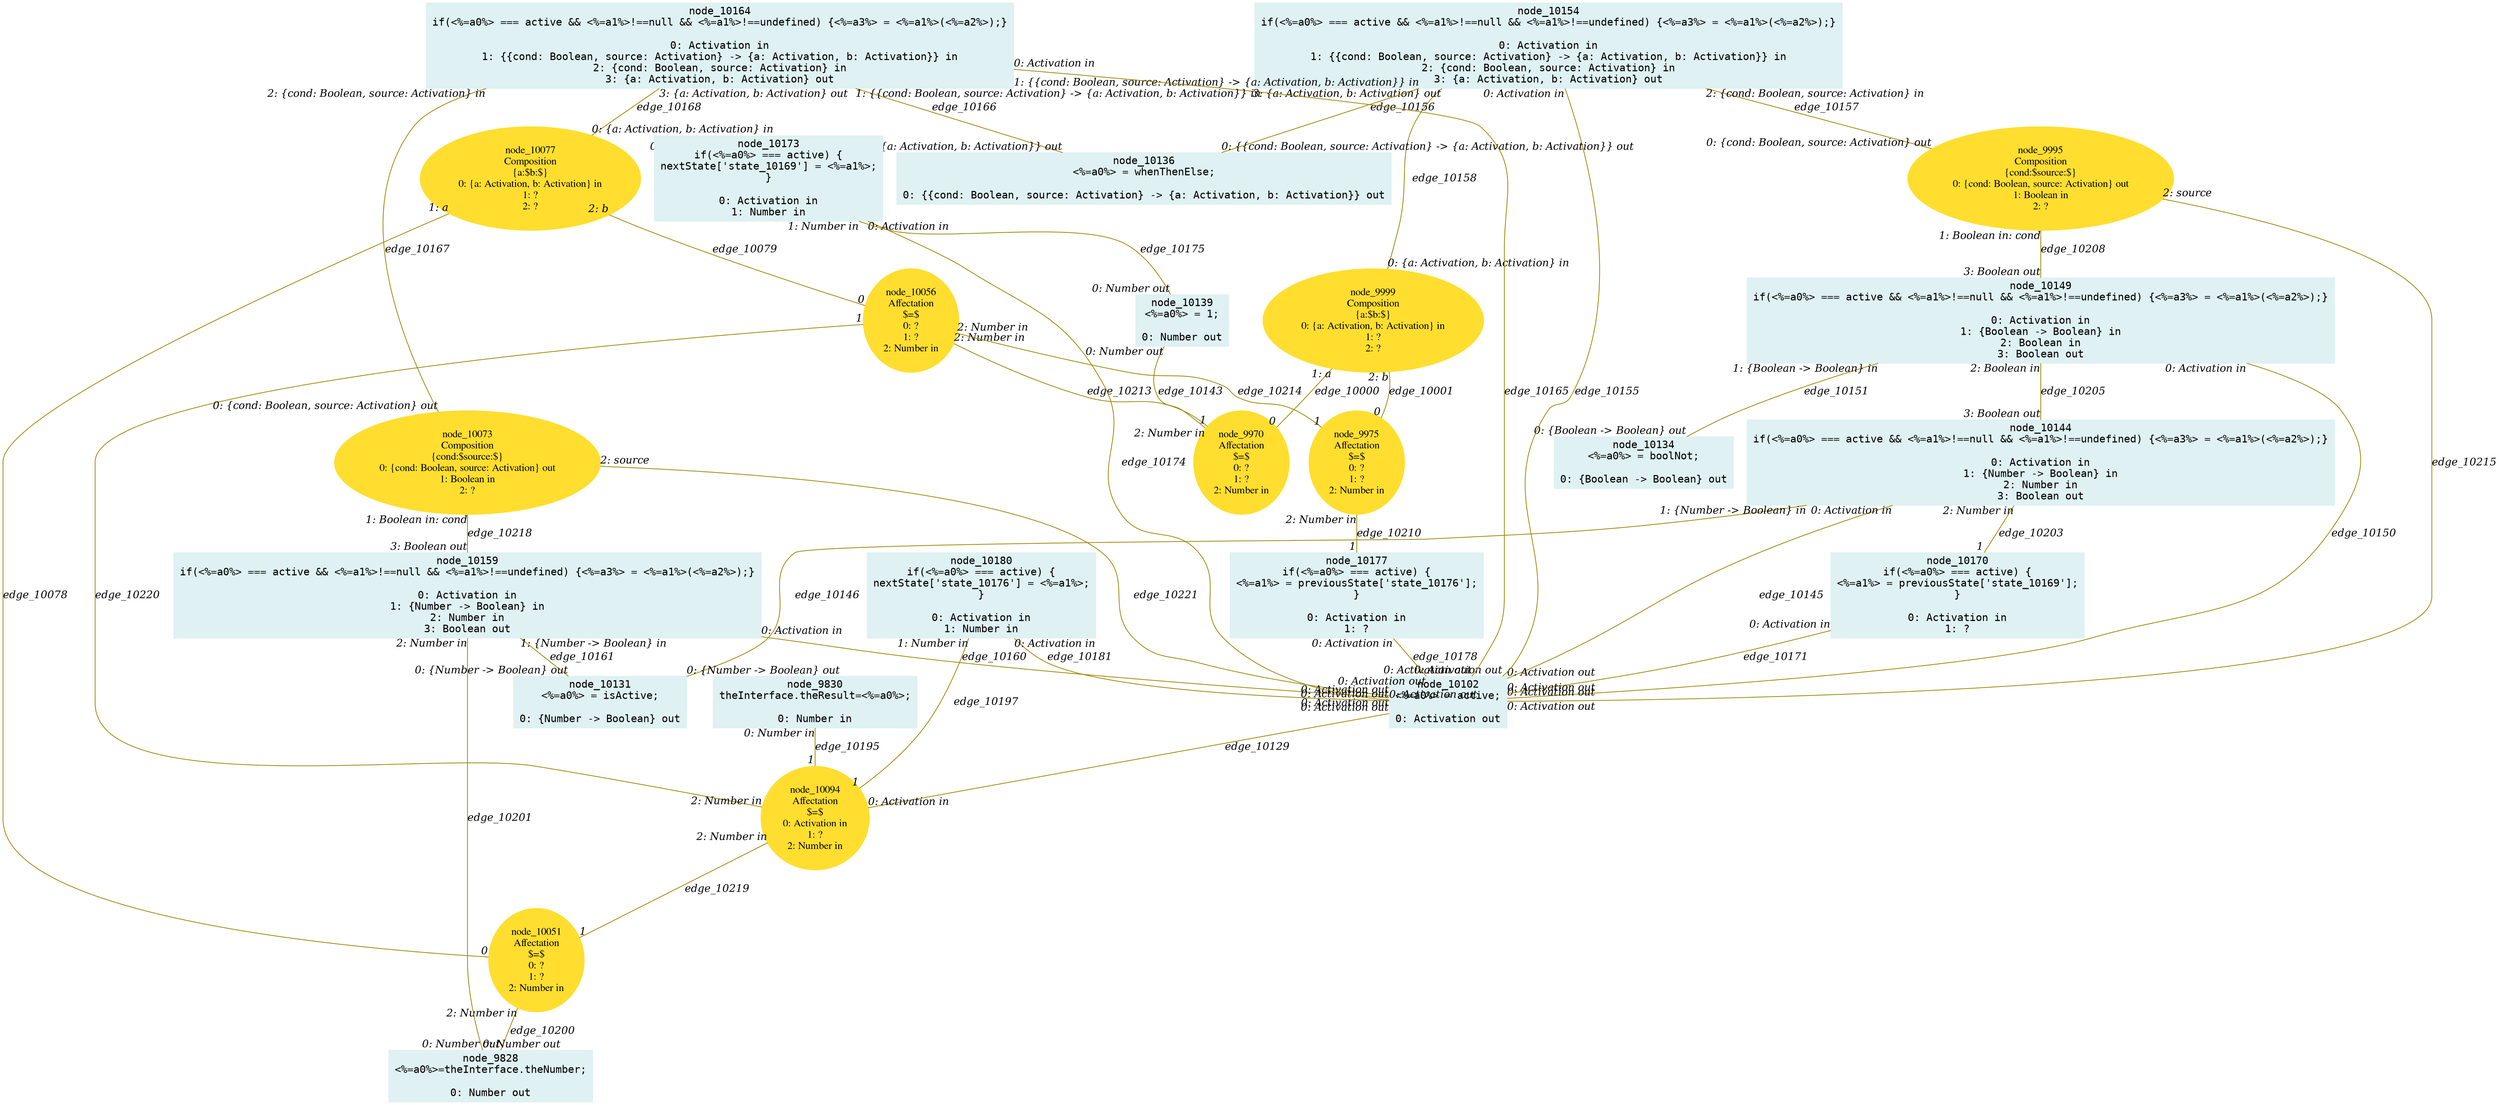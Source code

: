 digraph g{node_9828 [shape="box", style="filled", color="#dff1f2", fontname="Courier", label="node_9828
<%=a0%>=theInterface.theNumber;

0: Number out" ]
node_9830 [shape="box", style="filled", color="#dff1f2", fontname="Courier", label="node_9830
theInterface.theResult=<%=a0%>;

0: Number in" ]
node_9970 [shape="ellipse", style="filled", color="#ffde2f", fontname="Times", label="node_9970
Affectation
$=$
0: ?
1: ?
2: Number in" ]
node_9975 [shape="ellipse", style="filled", color="#ffde2f", fontname="Times", label="node_9975
Affectation
$=$
0: ?
1: ?
2: Number in" ]
node_9995 [shape="ellipse", style="filled", color="#ffde2f", fontname="Times", label="node_9995
Composition
{cond:$source:$}
0: {cond: Boolean, source: Activation} out
1: Boolean in
2: ?" ]
node_9999 [shape="ellipse", style="filled", color="#ffde2f", fontname="Times", label="node_9999
Composition
{a:$b:$}
0: {a: Activation, b: Activation} in
1: ?
2: ?" ]
node_10051 [shape="ellipse", style="filled", color="#ffde2f", fontname="Times", label="node_10051
Affectation
$=$
0: ?
1: ?
2: Number in" ]
node_10056 [shape="ellipse", style="filled", color="#ffde2f", fontname="Times", label="node_10056
Affectation
$=$
0: ?
1: ?
2: Number in" ]
node_10073 [shape="ellipse", style="filled", color="#ffde2f", fontname="Times", label="node_10073
Composition
{cond:$source:$}
0: {cond: Boolean, source: Activation} out
1: Boolean in
2: ?" ]
node_10077 [shape="ellipse", style="filled", color="#ffde2f", fontname="Times", label="node_10077
Composition
{a:$b:$}
0: {a: Activation, b: Activation} in
1: ?
2: ?" ]
node_10094 [shape="ellipse", style="filled", color="#ffde2f", fontname="Times", label="node_10094
Affectation
$=$
0: Activation in
1: ?
2: Number in" ]
node_10102 [shape="box", style="filled", color="#dff1f2", fontname="Courier", label="node_10102
<%=a0%> = active;

0: Activation out" ]
node_10131 [shape="box", style="filled", color="#dff1f2", fontname="Courier", label="node_10131
<%=a0%> = isActive;

0: {Number -> Boolean} out" ]
node_10134 [shape="box", style="filled", color="#dff1f2", fontname="Courier", label="node_10134
<%=a0%> = boolNot;

0: {Boolean -> Boolean} out" ]
node_10136 [shape="box", style="filled", color="#dff1f2", fontname="Courier", label="node_10136
<%=a0%> = whenThenElse;

0: {{cond: Boolean, source: Activation} -> {a: Activation, b: Activation}} out" ]
node_10139 [shape="box", style="filled", color="#dff1f2", fontname="Courier", label="node_10139
<%=a0%> = 1;

0: Number out" ]
node_10144 [shape="box", style="filled", color="#dff1f2", fontname="Courier", label="node_10144
if(<%=a0%> === active && <%=a1%>!==null && <%=a1%>!==undefined) {<%=a3%> = <%=a1%>(<%=a2%>);}

0: Activation in
1: {Number -> Boolean} in
2: Number in
3: Boolean out" ]
node_10149 [shape="box", style="filled", color="#dff1f2", fontname="Courier", label="node_10149
if(<%=a0%> === active && <%=a1%>!==null && <%=a1%>!==undefined) {<%=a3%> = <%=a1%>(<%=a2%>);}

0: Activation in
1: {Boolean -> Boolean} in
2: Boolean in
3: Boolean out" ]
node_10154 [shape="box", style="filled", color="#dff1f2", fontname="Courier", label="node_10154
if(<%=a0%> === active && <%=a1%>!==null && <%=a1%>!==undefined) {<%=a3%> = <%=a1%>(<%=a2%>);}

0: Activation in
1: {{cond: Boolean, source: Activation} -> {a: Activation, b: Activation}} in
2: {cond: Boolean, source: Activation} in
3: {a: Activation, b: Activation} out" ]
node_10159 [shape="box", style="filled", color="#dff1f2", fontname="Courier", label="node_10159
if(<%=a0%> === active && <%=a1%>!==null && <%=a1%>!==undefined) {<%=a3%> = <%=a1%>(<%=a2%>);}

0: Activation in
1: {Number -> Boolean} in
2: Number in
3: Boolean out" ]
node_10164 [shape="box", style="filled", color="#dff1f2", fontname="Courier", label="node_10164
if(<%=a0%> === active && <%=a1%>!==null && <%=a1%>!==undefined) {<%=a3%> = <%=a1%>(<%=a2%>);}

0: Activation in
1: {{cond: Boolean, source: Activation} -> {a: Activation, b: Activation}} in
2: {cond: Boolean, source: Activation} in
3: {a: Activation, b: Activation} out" ]
node_10170 [shape="box", style="filled", color="#dff1f2", fontname="Courier", label="node_10170
if(<%=a0%> === active) {
<%=a1%> = previousState['state_10169'];
}

0: Activation in
1: ?" ]
node_10173 [shape="box", style="filled", color="#dff1f2", fontname="Courier", label="node_10173
if(<%=a0%> === active) {
nextState['state_10169'] = <%=a1%>;
}

0: Activation in
1: Number in" ]
node_10177 [shape="box", style="filled", color="#dff1f2", fontname="Courier", label="node_10177
if(<%=a0%> === active) {
<%=a1%> = previousState['state_10176'];
}

0: Activation in
1: ?" ]
node_10180 [shape="box", style="filled", color="#dff1f2", fontname="Courier", label="node_10180
if(<%=a0%> === active) {
nextState['state_10176'] = <%=a1%>;
}

0: Activation in
1: Number in" ]
node_9999 -> node_9970 [dir=none, arrowHead=none, fontname="Times-Italic", arrowsize=1, color="#9d8400", label="edge_10000",  headlabel="0", taillabel="1: a" ]
node_9999 -> node_9975 [dir=none, arrowHead=none, fontname="Times-Italic", arrowsize=1, color="#9d8400", label="edge_10001",  headlabel="0", taillabel="2: b" ]
node_10077 -> node_10051 [dir=none, arrowHead=none, fontname="Times-Italic", arrowsize=1, color="#9d8400", label="edge_10078",  headlabel="0", taillabel="1: a" ]
node_10077 -> node_10056 [dir=none, arrowHead=none, fontname="Times-Italic", arrowsize=1, color="#9d8400", label="edge_10079",  headlabel="0", taillabel="2: b" ]
node_10102 -> node_10094 [dir=none, arrowHead=none, fontname="Times-Italic", arrowsize=1, color="#9d8400", label="edge_10129",  headlabel="0: Activation in", taillabel="0: Activation out" ]
node_10139 -> node_9970 [dir=none, arrowHead=none, fontname="Times-Italic", arrowsize=1, color="#9d8400", label="edge_10143",  headlabel="2: Number in", taillabel="0: Number out" ]
node_10144 -> node_10102 [dir=none, arrowHead=none, fontname="Times-Italic", arrowsize=1, color="#9d8400", label="edge_10145",  headlabel="0: Activation out", taillabel="0: Activation in" ]
node_10144 -> node_10131 [dir=none, arrowHead=none, fontname="Times-Italic", arrowsize=1, color="#9d8400", label="edge_10146",  headlabel="0: {Number -> Boolean} out", taillabel="1: {Number -> Boolean} in" ]
node_10149 -> node_10102 [dir=none, arrowHead=none, fontname="Times-Italic", arrowsize=1, color="#9d8400", label="edge_10150",  headlabel="0: Activation out", taillabel="0: Activation in" ]
node_10149 -> node_10134 [dir=none, arrowHead=none, fontname="Times-Italic", arrowsize=1, color="#9d8400", label="edge_10151",  headlabel="0: {Boolean -> Boolean} out", taillabel="1: {Boolean -> Boolean} in" ]
node_10154 -> node_10102 [dir=none, arrowHead=none, fontname="Times-Italic", arrowsize=1, color="#9d8400", label="edge_10155",  headlabel="0: Activation out", taillabel="0: Activation in" ]
node_10154 -> node_10136 [dir=none, arrowHead=none, fontname="Times-Italic", arrowsize=1, color="#9d8400", label="edge_10156",  headlabel="0: {{cond: Boolean, source: Activation} -> {a: Activation, b: Activation}} out", taillabel="1: {{cond: Boolean, source: Activation} -> {a: Activation, b: Activation}} in" ]
node_10154 -> node_9995 [dir=none, arrowHead=none, fontname="Times-Italic", arrowsize=1, color="#9d8400", label="edge_10157",  headlabel="0: {cond: Boolean, source: Activation} out", taillabel="2: {cond: Boolean, source: Activation} in" ]
node_10154 -> node_9999 [dir=none, arrowHead=none, fontname="Times-Italic", arrowsize=1, color="#9d8400", label="edge_10158",  headlabel="0: {a: Activation, b: Activation} in", taillabel="3: {a: Activation, b: Activation} out" ]
node_10159 -> node_10102 [dir=none, arrowHead=none, fontname="Times-Italic", arrowsize=1, color="#9d8400", label="edge_10160",  headlabel="0: Activation out", taillabel="0: Activation in" ]
node_10159 -> node_10131 [dir=none, arrowHead=none, fontname="Times-Italic", arrowsize=1, color="#9d8400", label="edge_10161",  headlabel="0: {Number -> Boolean} out", taillabel="1: {Number -> Boolean} in" ]
node_10164 -> node_10102 [dir=none, arrowHead=none, fontname="Times-Italic", arrowsize=1, color="#9d8400", label="edge_10165",  headlabel="0: Activation out", taillabel="0: Activation in" ]
node_10164 -> node_10136 [dir=none, arrowHead=none, fontname="Times-Italic", arrowsize=1, color="#9d8400", label="edge_10166",  headlabel="0: {{cond: Boolean, source: Activation} -> {a: Activation, b: Activation}} out", taillabel="1: {{cond: Boolean, source: Activation} -> {a: Activation, b: Activation}} in" ]
node_10164 -> node_10073 [dir=none, arrowHead=none, fontname="Times-Italic", arrowsize=1, color="#9d8400", label="edge_10167",  headlabel="0: {cond: Boolean, source: Activation} out", taillabel="2: {cond: Boolean, source: Activation} in" ]
node_10164 -> node_10077 [dir=none, arrowHead=none, fontname="Times-Italic", arrowsize=1, color="#9d8400", label="edge_10168",  headlabel="0: {a: Activation, b: Activation} in", taillabel="3: {a: Activation, b: Activation} out" ]
node_10170 -> node_10102 [dir=none, arrowHead=none, fontname="Times-Italic", arrowsize=1, color="#9d8400", label="edge_10171",  headlabel="0: Activation out", taillabel="0: Activation in" ]
node_10173 -> node_10102 [dir=none, arrowHead=none, fontname="Times-Italic", arrowsize=1, color="#9d8400", label="edge_10174",  headlabel="0: Activation out", taillabel="0: Activation in" ]
node_10173 -> node_10139 [dir=none, arrowHead=none, fontname="Times-Italic", arrowsize=1, color="#9d8400", label="edge_10175",  headlabel="0: Number out", taillabel="1: Number in" ]
node_10177 -> node_10102 [dir=none, arrowHead=none, fontname="Times-Italic", arrowsize=1, color="#9d8400", label="edge_10178",  headlabel="0: Activation out", taillabel="0: Activation in" ]
node_10180 -> node_10102 [dir=none, arrowHead=none, fontname="Times-Italic", arrowsize=1, color="#9d8400", label="edge_10181",  headlabel="0: Activation out", taillabel="0: Activation in" ]
node_9830 -> node_10094 [dir=none, arrowHead=none, fontname="Times-Italic", arrowsize=1, color="#9d8400", label="edge_10195",  headlabel="1", taillabel="0: Number in" ]
node_10180 -> node_10094 [dir=none, arrowHead=none, fontname="Times-Italic", arrowsize=1, color="#9d8400", label="edge_10197",  headlabel="1", taillabel="1: Number in" ]
node_10051 -> node_9828 [dir=none, arrowHead=none, fontname="Times-Italic", arrowsize=1, color="#9d8400", label="edge_10200",  headlabel="0: Number out", taillabel="2: Number in" ]
node_10159 -> node_9828 [dir=none, arrowHead=none, fontname="Times-Italic", arrowsize=1, color="#9d8400", label="edge_10201",  headlabel="0: Number out", taillabel="2: Number in" ]
node_10144 -> node_10170 [dir=none, arrowHead=none, fontname="Times-Italic", arrowsize=1, color="#9d8400", label="edge_10203",  headlabel="1", taillabel="2: Number in" ]
node_10149 -> node_10144 [dir=none, arrowHead=none, fontname="Times-Italic", arrowsize=1, color="#9d8400", label="edge_10205",  headlabel="3: Boolean out", taillabel="2: Boolean in" ]
node_9995 -> node_10149 [dir=none, arrowHead=none, fontname="Times-Italic", arrowsize=1, color="#9d8400", label="edge_10208",  headlabel="3: Boolean out", taillabel="1: Boolean in: cond" ]
node_9975 -> node_10177 [dir=none, arrowHead=none, fontname="Times-Italic", arrowsize=1, color="#9d8400", label="edge_10210",  headlabel="1", taillabel="2: Number in" ]
node_10056 -> node_9970 [dir=none, arrowHead=none, fontname="Times-Italic", arrowsize=1, color="#9d8400", label="edge_10213",  headlabel="1", taillabel="2: Number in" ]
node_10056 -> node_9975 [dir=none, arrowHead=none, fontname="Times-Italic", arrowsize=1, color="#9d8400", label="edge_10214",  headlabel="1", taillabel="2: Number in" ]
node_9995 -> node_10102 [dir=none, arrowHead=none, fontname="Times-Italic", arrowsize=1, color="#9d8400", label="edge_10215",  headlabel="0: Activation out", taillabel="2: source" ]
node_10073 -> node_10159 [dir=none, arrowHead=none, fontname="Times-Italic", arrowsize=1, color="#9d8400", label="edge_10218",  headlabel="3: Boolean out", taillabel="1: Boolean in: cond" ]
node_10094 -> node_10051 [dir=none, arrowHead=none, fontname="Times-Italic", arrowsize=1, color="#9d8400", label="edge_10219",  headlabel="1", taillabel="2: Number in" ]
node_10094 -> node_10056 [dir=none, arrowHead=none, fontname="Times-Italic", arrowsize=1, color="#9d8400", label="edge_10220",  headlabel="1", taillabel="2: Number in" ]
node_10073 -> node_10102 [dir=none, arrowHead=none, fontname="Times-Italic", arrowsize=1, color="#9d8400", label="edge_10221",  headlabel="0: Activation out", taillabel="2: source" ]
}